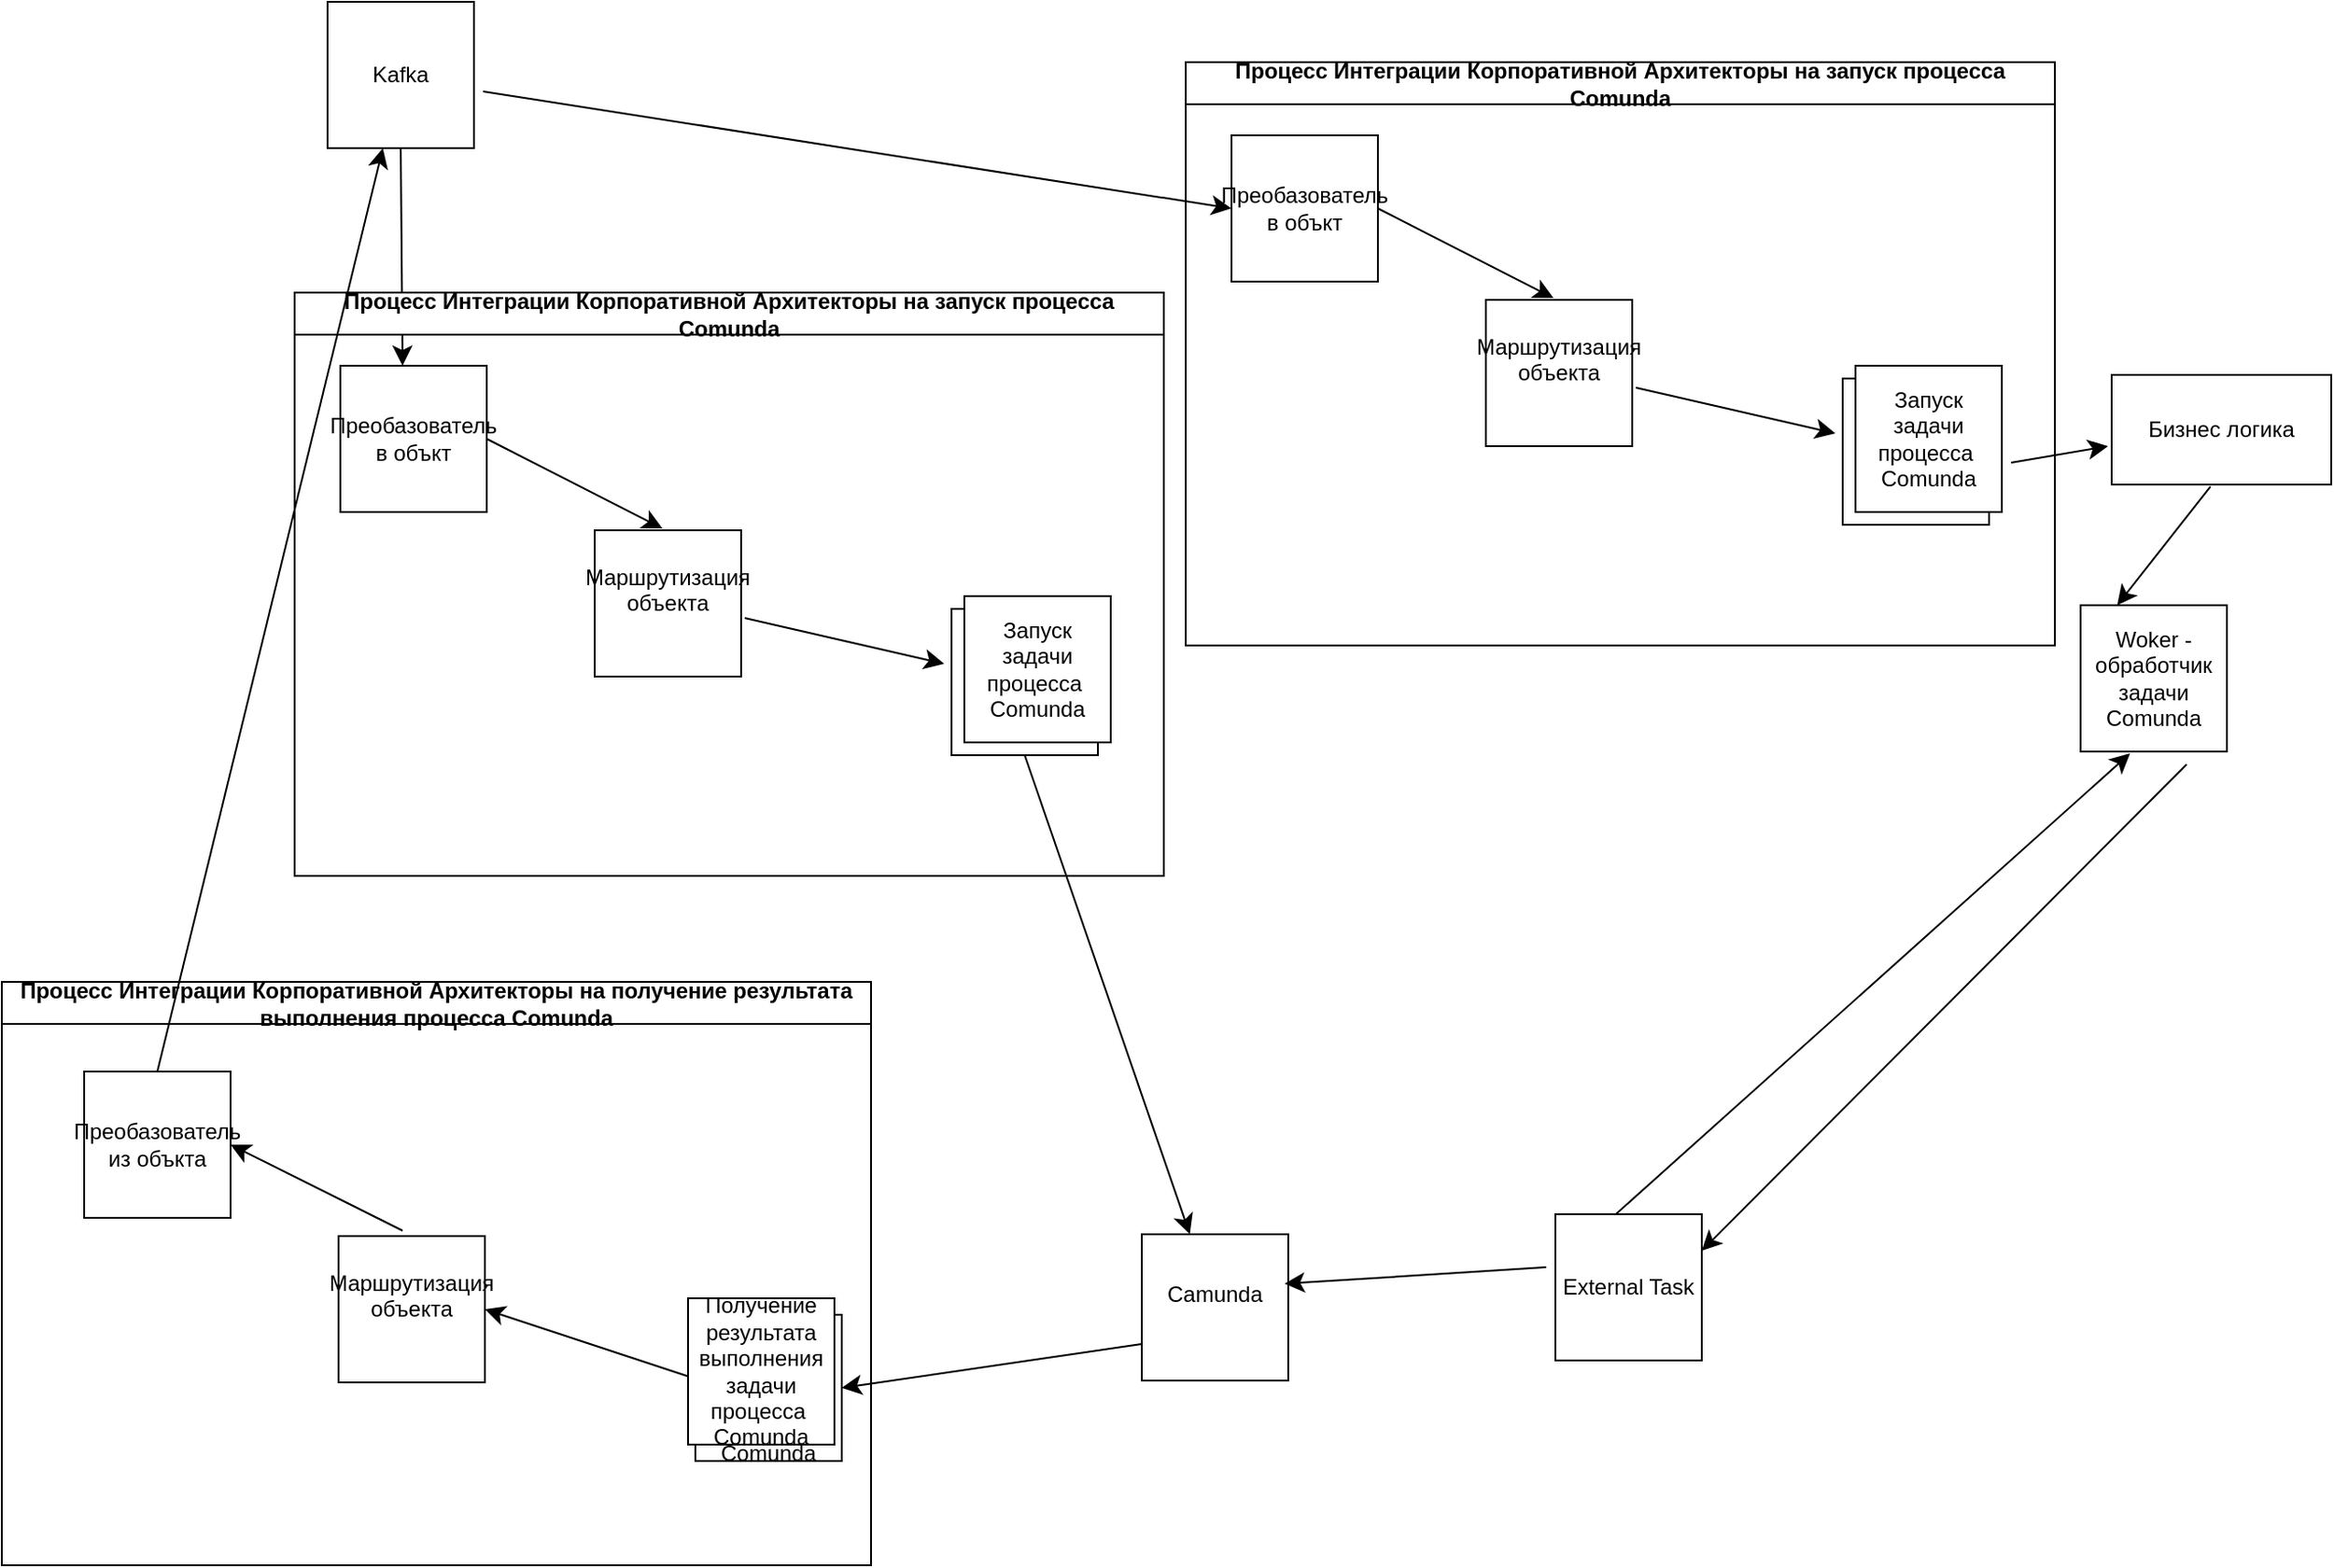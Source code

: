 <mxfile version="24.0.5" type="github">
  <diagram name="Страница — 1" id="jfs0I3XlGHReQJGSgwva">
    <mxGraphModel dx="2172" dy="1270" grid="0" gridSize="10" guides="1" tooltips="1" connect="1" arrows="1" fold="1" page="0" pageScale="1" pageWidth="827" pageHeight="1169" math="0" shadow="0">
      <root>
        <mxCell id="0" />
        <mxCell id="1" parent="0" />
        <mxCell id="MPoNIu0Ecee1fLwCkvbO-1" value="Kafka" style="whiteSpace=wrap;html=1;aspect=fixed;" vertex="1" parent="1">
          <mxGeometry x="-322" y="-172" width="80" height="80" as="geometry" />
        </mxCell>
        <mxCell id="MPoNIu0Ecee1fLwCkvbO-3" value="Преобазователь в объкт" style="whiteSpace=wrap;html=1;aspect=fixed;" vertex="1" parent="1">
          <mxGeometry x="-315" y="27" width="80" height="80" as="geometry" />
        </mxCell>
        <mxCell id="MPoNIu0Ecee1fLwCkvbO-4" value="" style="endArrow=classic;html=1;rounded=0;fontSize=12;startSize=8;endSize=8;curved=1;exitX=0.5;exitY=1;exitDx=0;exitDy=0;entryX=0.425;entryY=0;entryDx=0;entryDy=0;entryPerimeter=0;" edge="1" parent="1" source="MPoNIu0Ecee1fLwCkvbO-1" target="MPoNIu0Ecee1fLwCkvbO-3">
          <mxGeometry width="50" height="50" relative="1" as="geometry">
            <mxPoint x="175" y="225" as="sourcePoint" />
            <mxPoint x="225" y="175" as="targetPoint" />
          </mxGeometry>
        </mxCell>
        <mxCell id="MPoNIu0Ecee1fLwCkvbO-5" value="Маршрутизация объекта&lt;div&gt;&lt;br&gt;&lt;/div&gt;" style="whiteSpace=wrap;html=1;aspect=fixed;" vertex="1" parent="1">
          <mxGeometry x="-176" y="117" width="80" height="80" as="geometry" />
        </mxCell>
        <mxCell id="MPoNIu0Ecee1fLwCkvbO-6" value="" style="endArrow=classic;html=1;rounded=0;fontSize=12;startSize=8;endSize=8;curved=1;exitX=1;exitY=0.5;exitDx=0;exitDy=0;" edge="1" parent="1" source="MPoNIu0Ecee1fLwCkvbO-3">
          <mxGeometry width="50" height="50" relative="1" as="geometry">
            <mxPoint x="175" y="225" as="sourcePoint" />
            <mxPoint x="-139" y="116" as="targetPoint" />
          </mxGeometry>
        </mxCell>
        <mxCell id="MPoNIu0Ecee1fLwCkvbO-9" value="Woker - обработчик задачи Comunda" style="whiteSpace=wrap;html=1;aspect=fixed;" vertex="1" parent="1">
          <mxGeometry x="636" y="158" width="80" height="80" as="geometry" />
        </mxCell>
        <mxCell id="MPoNIu0Ecee1fLwCkvbO-10" value="" style="endArrow=classic;html=1;rounded=0;fontSize=12;startSize=8;endSize=8;curved=1;exitX=1.025;exitY=0.6;exitDx=0;exitDy=0;exitPerimeter=0;entryX=-0.05;entryY=0.375;entryDx=0;entryDy=0;entryPerimeter=0;" edge="1" parent="1" source="MPoNIu0Ecee1fLwCkvbO-5" target="MPoNIu0Ecee1fLwCkvbO-14">
          <mxGeometry width="50" height="50" relative="1" as="geometry">
            <mxPoint x="175" y="225" as="sourcePoint" />
            <mxPoint x="157" y="193" as="targetPoint" />
          </mxGeometry>
        </mxCell>
        <mxCell id="MPoNIu0Ecee1fLwCkvbO-11" value="External Task" style="whiteSpace=wrap;html=1;aspect=fixed;" vertex="1" parent="1">
          <mxGeometry x="349" y="491" width="80" height="80" as="geometry" />
        </mxCell>
        <mxCell id="MPoNIu0Ecee1fLwCkvbO-12" value="" style="endArrow=classic;html=1;rounded=0;fontSize=12;startSize=8;endSize=8;curved=1;exitX=0.413;exitY=0;exitDx=0;exitDy=0;exitPerimeter=0;entryX=0.338;entryY=1.013;entryDx=0;entryDy=0;entryPerimeter=0;" edge="1" parent="1" source="MPoNIu0Ecee1fLwCkvbO-11" target="MPoNIu0Ecee1fLwCkvbO-9">
          <mxGeometry width="50" height="50" relative="1" as="geometry">
            <mxPoint x="175" y="225" as="sourcePoint" />
            <mxPoint x="225" y="175" as="targetPoint" />
          </mxGeometry>
        </mxCell>
        <mxCell id="MPoNIu0Ecee1fLwCkvbO-13" value="" style="endArrow=classic;html=1;rounded=0;fontSize=12;startSize=8;endSize=8;curved=1;exitX=0.725;exitY=1.088;exitDx=0;exitDy=0;exitPerimeter=0;entryX=1;entryY=0.25;entryDx=0;entryDy=0;" edge="1" parent="1" source="MPoNIu0Ecee1fLwCkvbO-9" target="MPoNIu0Ecee1fLwCkvbO-11">
          <mxGeometry width="50" height="50" relative="1" as="geometry">
            <mxPoint x="175" y="225" as="sourcePoint" />
            <mxPoint x="219" y="344" as="targetPoint" />
          </mxGeometry>
        </mxCell>
        <mxCell id="MPoNIu0Ecee1fLwCkvbO-14" value="Запуск задачи процесса&amp;nbsp; Comunda" style="whiteSpace=wrap;html=1;aspect=fixed;" vertex="1" parent="1">
          <mxGeometry x="19" y="160" width="80" height="80" as="geometry" />
        </mxCell>
        <mxCell id="MPoNIu0Ecee1fLwCkvbO-15" value="" style="endArrow=classic;html=1;rounded=0;fontSize=12;startSize=8;endSize=8;curved=1;exitX=0.5;exitY=1;exitDx=0;exitDy=0;" edge="1" parent="1" source="MPoNIu0Ecee1fLwCkvbO-14" target="MPoNIu0Ecee1fLwCkvbO-16">
          <mxGeometry width="50" height="50" relative="1" as="geometry">
            <mxPoint x="175" y="225" as="sourcePoint" />
            <mxPoint x="102" y="500" as="targetPoint" />
          </mxGeometry>
        </mxCell>
        <mxCell id="MPoNIu0Ecee1fLwCkvbO-16" value="Camunda&lt;div&gt;&lt;br&gt;&lt;/div&gt;" style="whiteSpace=wrap;html=1;aspect=fixed;" vertex="1" parent="1">
          <mxGeometry x="123" y="502" width="80" height="80" as="geometry" />
        </mxCell>
        <mxCell id="MPoNIu0Ecee1fLwCkvbO-17" value="" style="endArrow=classic;html=1;rounded=0;fontSize=12;startSize=8;endSize=8;curved=1;entryX=0.975;entryY=0.338;entryDx=0;entryDy=0;entryPerimeter=0;exitX=-0.062;exitY=0.363;exitDx=0;exitDy=0;exitPerimeter=0;" edge="1" parent="1" source="MPoNIu0Ecee1fLwCkvbO-11" target="MPoNIu0Ecee1fLwCkvbO-16">
          <mxGeometry width="50" height="50" relative="1" as="geometry">
            <mxPoint x="172" y="420" as="sourcePoint" />
            <mxPoint x="225" y="175" as="targetPoint" />
          </mxGeometry>
        </mxCell>
        <mxCell id="MPoNIu0Ecee1fLwCkvbO-18" value="Процесс Интеграции Корпоративной Архитекторы на запуск процесса Comunda" style="swimlane;whiteSpace=wrap;html=1;" vertex="1" parent="1">
          <mxGeometry x="-340" y="-13" width="475" height="319" as="geometry" />
        </mxCell>
        <mxCell id="MPoNIu0Ecee1fLwCkvbO-20" value="Преобазователь из объкта" style="whiteSpace=wrap;html=1;aspect=fixed;" vertex="1" parent="1">
          <mxGeometry x="-455" y="413" width="80" height="80" as="geometry" />
        </mxCell>
        <mxCell id="MPoNIu0Ecee1fLwCkvbO-21" value="Маршрутизация объекта&lt;div&gt;&lt;br&gt;&lt;/div&gt;" style="whiteSpace=wrap;html=1;aspect=fixed;" vertex="1" parent="1">
          <mxGeometry x="-316" y="503" width="80" height="80" as="geometry" />
        </mxCell>
        <mxCell id="MPoNIu0Ecee1fLwCkvbO-22" value="" style="endArrow=classic;html=1;rounded=0;fontSize=12;startSize=8;endSize=8;curved=1;entryX=1;entryY=0.5;entryDx=0;entryDy=0;" edge="1" parent="1" target="MPoNIu0Ecee1fLwCkvbO-20">
          <mxGeometry width="50" height="50" relative="1" as="geometry">
            <mxPoint x="-281" y="500" as="sourcePoint" />
            <mxPoint x="-351" y="428" as="targetPoint" />
          </mxGeometry>
        </mxCell>
        <mxCell id="MPoNIu0Ecee1fLwCkvbO-23" value="" style="endArrow=classic;html=1;rounded=0;fontSize=12;startSize=8;endSize=8;curved=1;entryX=1;entryY=0.5;entryDx=0;entryDy=0;" edge="1" parent="1" target="MPoNIu0Ecee1fLwCkvbO-21">
          <mxGeometry width="50" height="50" relative="1" as="geometry">
            <mxPoint x="-124" y="580" as="sourcePoint" />
            <mxPoint x="-213" y="532" as="targetPoint" />
          </mxGeometry>
        </mxCell>
        <mxCell id="MPoNIu0Ecee1fLwCkvbO-24" value="Получение результата выполнения задачи процесса&amp;nbsp; Comunda" style="whiteSpace=wrap;html=1;aspect=fixed;" vertex="1" parent="1">
          <mxGeometry x="-121" y="546" width="80" height="80" as="geometry" />
        </mxCell>
        <mxCell id="MPoNIu0Ecee1fLwCkvbO-25" value="Процесс Интеграции Корпоративной Архитекторы на получение результата выполнения процесса Comunda" style="swimlane;whiteSpace=wrap;html=1;" vertex="1" parent="1">
          <mxGeometry x="-500" y="364" width="475" height="319" as="geometry" />
        </mxCell>
        <mxCell id="MPoNIu0Ecee1fLwCkvbO-26" value="" style="endArrow=classic;html=1;rounded=0;fontSize=12;startSize=8;endSize=8;curved=1;entryX=1;entryY=0.5;entryDx=0;entryDy=0;exitX=0;exitY=0.75;exitDx=0;exitDy=0;" edge="1" parent="1" source="MPoNIu0Ecee1fLwCkvbO-16" target="MPoNIu0Ecee1fLwCkvbO-24">
          <mxGeometry width="50" height="50" relative="1" as="geometry">
            <mxPoint x="110" y="564" as="sourcePoint" />
            <mxPoint x="-26" y="474" as="targetPoint" />
          </mxGeometry>
        </mxCell>
        <mxCell id="MPoNIu0Ecee1fLwCkvbO-27" value="" style="endArrow=classic;html=1;rounded=0;fontSize=12;startSize=8;endSize=8;curved=1;exitX=0.5;exitY=0;exitDx=0;exitDy=0;" edge="1" parent="1" source="MPoNIu0Ecee1fLwCkvbO-20" target="MPoNIu0Ecee1fLwCkvbO-1">
          <mxGeometry width="50" height="50" relative="1" as="geometry">
            <mxPoint x="-76" y="324" as="sourcePoint" />
            <mxPoint x="-26" y="274" as="targetPoint" />
          </mxGeometry>
        </mxCell>
        <mxCell id="MPoNIu0Ecee1fLwCkvbO-28" value="Запуск задачи процесса&amp;nbsp; Comunda" style="whiteSpace=wrap;html=1;aspect=fixed;" vertex="1" parent="1">
          <mxGeometry x="26" y="153" width="80" height="80" as="geometry" />
        </mxCell>
        <mxCell id="MPoNIu0Ecee1fLwCkvbO-29" value="Получение результата выполнения задачи процесса&amp;nbsp; Comunda" style="whiteSpace=wrap;html=1;aspect=fixed;" vertex="1" parent="1">
          <mxGeometry x="-125" y="537" width="80" height="80" as="geometry" />
        </mxCell>
        <mxCell id="MPoNIu0Ecee1fLwCkvbO-30" value="Преобазователь в объкт" style="whiteSpace=wrap;html=1;aspect=fixed;" vertex="1" parent="1">
          <mxGeometry x="172" y="-99" width="80" height="80" as="geometry" />
        </mxCell>
        <mxCell id="MPoNIu0Ecee1fLwCkvbO-31" value="Маршрутизация объекта&lt;div&gt;&lt;br&gt;&lt;/div&gt;" style="whiteSpace=wrap;html=1;aspect=fixed;" vertex="1" parent="1">
          <mxGeometry x="311" y="-9" width="80" height="80" as="geometry" />
        </mxCell>
        <mxCell id="MPoNIu0Ecee1fLwCkvbO-32" value="" style="endArrow=classic;html=1;rounded=0;fontSize=12;startSize=8;endSize=8;curved=1;exitX=1;exitY=0.5;exitDx=0;exitDy=0;" edge="1" parent="1" source="MPoNIu0Ecee1fLwCkvbO-30">
          <mxGeometry width="50" height="50" relative="1" as="geometry">
            <mxPoint x="662" y="99" as="sourcePoint" />
            <mxPoint x="348" y="-10" as="targetPoint" />
          </mxGeometry>
        </mxCell>
        <mxCell id="MPoNIu0Ecee1fLwCkvbO-33" value="" style="endArrow=classic;html=1;rounded=0;fontSize=12;startSize=8;endSize=8;curved=1;exitX=1.025;exitY=0.6;exitDx=0;exitDy=0;exitPerimeter=0;entryX=-0.05;entryY=0.375;entryDx=0;entryDy=0;entryPerimeter=0;" edge="1" parent="1" source="MPoNIu0Ecee1fLwCkvbO-31" target="MPoNIu0Ecee1fLwCkvbO-34">
          <mxGeometry width="50" height="50" relative="1" as="geometry">
            <mxPoint x="662" y="99" as="sourcePoint" />
            <mxPoint x="644" y="67" as="targetPoint" />
          </mxGeometry>
        </mxCell>
        <mxCell id="MPoNIu0Ecee1fLwCkvbO-34" value="Запуск задачи процесса&amp;nbsp; Comunda" style="whiteSpace=wrap;html=1;aspect=fixed;" vertex="1" parent="1">
          <mxGeometry x="506" y="34" width="80" height="80" as="geometry" />
        </mxCell>
        <mxCell id="MPoNIu0Ecee1fLwCkvbO-35" value="Процесс Интеграции Корпоративной Архитекторы на запуск процесса Comunda" style="swimlane;whiteSpace=wrap;html=1;" vertex="1" parent="1">
          <mxGeometry x="147" y="-139" width="475" height="319" as="geometry" />
        </mxCell>
        <mxCell id="MPoNIu0Ecee1fLwCkvbO-36" value="Запуск задачи процесса&amp;nbsp; Comunda" style="whiteSpace=wrap;html=1;aspect=fixed;" vertex="1" parent="1">
          <mxGeometry x="513" y="27" width="80" height="80" as="geometry" />
        </mxCell>
        <mxCell id="MPoNIu0Ecee1fLwCkvbO-39" value="" style="endArrow=classic;html=1;rounded=0;fontSize=12;startSize=8;endSize=8;curved=1;exitX=1.063;exitY=0.663;exitDx=0;exitDy=0;exitPerimeter=0;" edge="1" parent="1" source="MPoNIu0Ecee1fLwCkvbO-36">
          <mxGeometry width="50" height="50" relative="1" as="geometry">
            <mxPoint x="525" y="116" as="sourcePoint" />
            <mxPoint x="651" y="71" as="targetPoint" />
          </mxGeometry>
        </mxCell>
        <mxCell id="MPoNIu0Ecee1fLwCkvbO-40" value="" style="endArrow=classic;html=1;rounded=0;fontSize=12;startSize=8;endSize=8;curved=1;entryX=0;entryY=0.5;entryDx=0;entryDy=0;" edge="1" parent="1" target="MPoNIu0Ecee1fLwCkvbO-30">
          <mxGeometry width="50" height="50" relative="1" as="geometry">
            <mxPoint x="-237" y="-123" as="sourcePoint" />
            <mxPoint x="101" y="273" as="targetPoint" />
          </mxGeometry>
        </mxCell>
        <mxCell id="MPoNIu0Ecee1fLwCkvbO-44" value="Бизнес логика" style="whiteSpace=wrap;html=1;" vertex="1" parent="1">
          <mxGeometry x="653" y="32" width="120" height="60" as="geometry" />
        </mxCell>
        <mxCell id="MPoNIu0Ecee1fLwCkvbO-45" value="" style="endArrow=classic;html=1;rounded=0;fontSize=12;startSize=8;endSize=8;curved=1;entryX=0.25;entryY=0;entryDx=0;entryDy=0;exitX=0.45;exitY=1.017;exitDx=0;exitDy=0;exitPerimeter=0;" edge="1" parent="1" source="MPoNIu0Ecee1fLwCkvbO-44" target="MPoNIu0Ecee1fLwCkvbO-9">
          <mxGeometry width="50" height="50" relative="1" as="geometry">
            <mxPoint x="720" y="119" as="sourcePoint" />
            <mxPoint x="102" y="273" as="targetPoint" />
          </mxGeometry>
        </mxCell>
      </root>
    </mxGraphModel>
  </diagram>
</mxfile>
